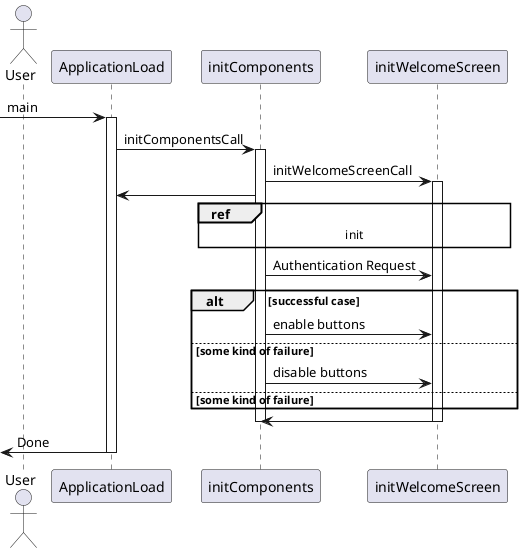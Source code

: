 @startuml





actor User



[-> ApplicationLoad: main

activate ApplicationLoad
ApplicationLoad -> initComponents: initComponentsCall

activate initComponents
initComponents -> initWelcomeScreen : initWelcomeScreenCall
activate initWelcomeScreen 
initComponents -> ApplicationLoad
ref over initComponents, initWelcomeScreen : init
initComponents -> initWelcomeScreen: Authentication Request
alt successful case

    initComponents -> initWelcomeScreen: enable buttons
else some kind of failure
    initComponents -> initWelcomeScreen: disable buttons
else some kind of failure
end

initWelcomeScreen -> initComponents
deactivate initWelcomeScreen
deactivate initComponents

[<- ApplicationLoad: Done

deactivate ApplicationLoad





@enduml